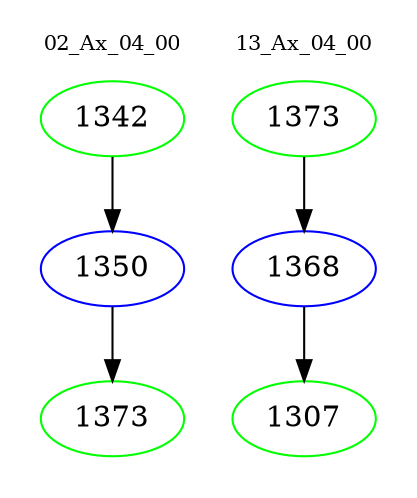 digraph{
subgraph cluster_0 {
color = white
label = "02_Ax_04_00";
fontsize=10;
T0_1342 [label="1342", color="green"]
T0_1342 -> T0_1350 [color="black"]
T0_1350 [label="1350", color="blue"]
T0_1350 -> T0_1373 [color="black"]
T0_1373 [label="1373", color="green"]
}
subgraph cluster_1 {
color = white
label = "13_Ax_04_00";
fontsize=10;
T1_1373 [label="1373", color="green"]
T1_1373 -> T1_1368 [color="black"]
T1_1368 [label="1368", color="blue"]
T1_1368 -> T1_1307 [color="black"]
T1_1307 [label="1307", color="green"]
}
}
